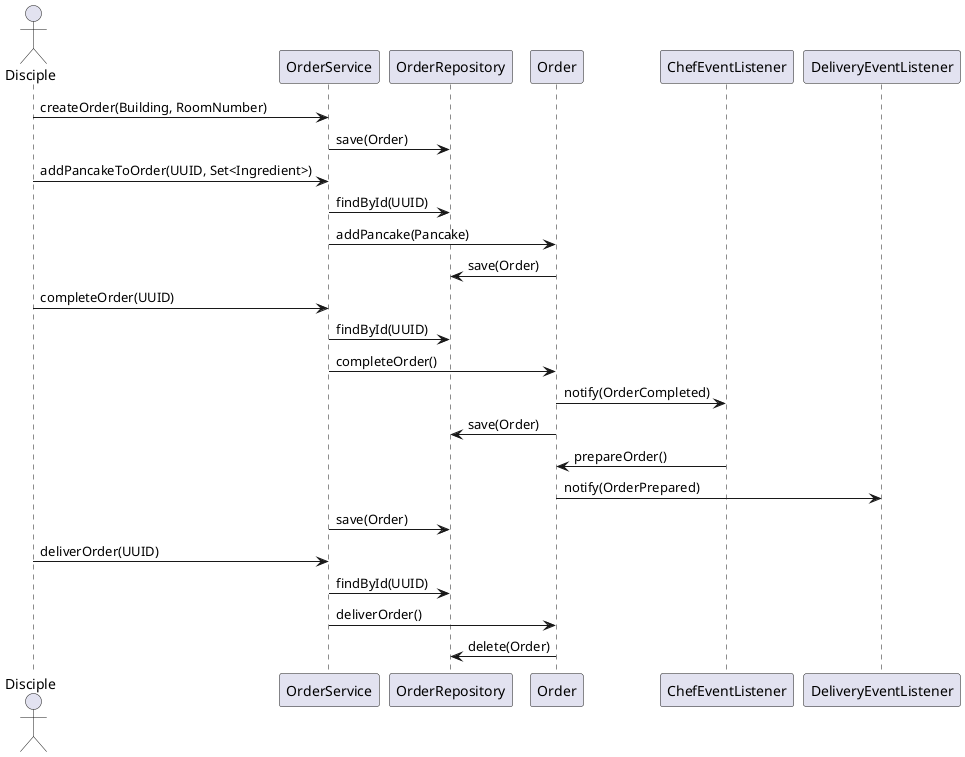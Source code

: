 @startuml
actor Disciple
participant "OrderService" as OS
participant "OrderRepository" as OR
participant "Order" as O
participant "ChefEventListener" as CEL
participant "DeliveryEventListener" as DEL

Disciple -> OS : createOrder(Building, RoomNumber)
OS -> OR : save(Order)

Disciple -> OS : addPancakeToOrder(UUID, Set<Ingredient>)
OS -> OR : findById(UUID)
OS -> O : addPancake(Pancake)
O -> OR : save(Order)

Disciple -> OS : completeOrder(UUID)
OS -> OR : findById(UUID)
OS -> O : completeOrder()
O -> CEL : notify(OrderCompleted)
O -> OR : save(Order)

CEL -> O : prepareOrder()
O -> DEL : notify(OrderPrepared)
OS -> OR : save(Order)

Disciple -> OS : deliverOrder(UUID)
OS -> OR : findById(UUID)
OS -> O : deliverOrder()
O -> OR : delete(Order)
@enduml